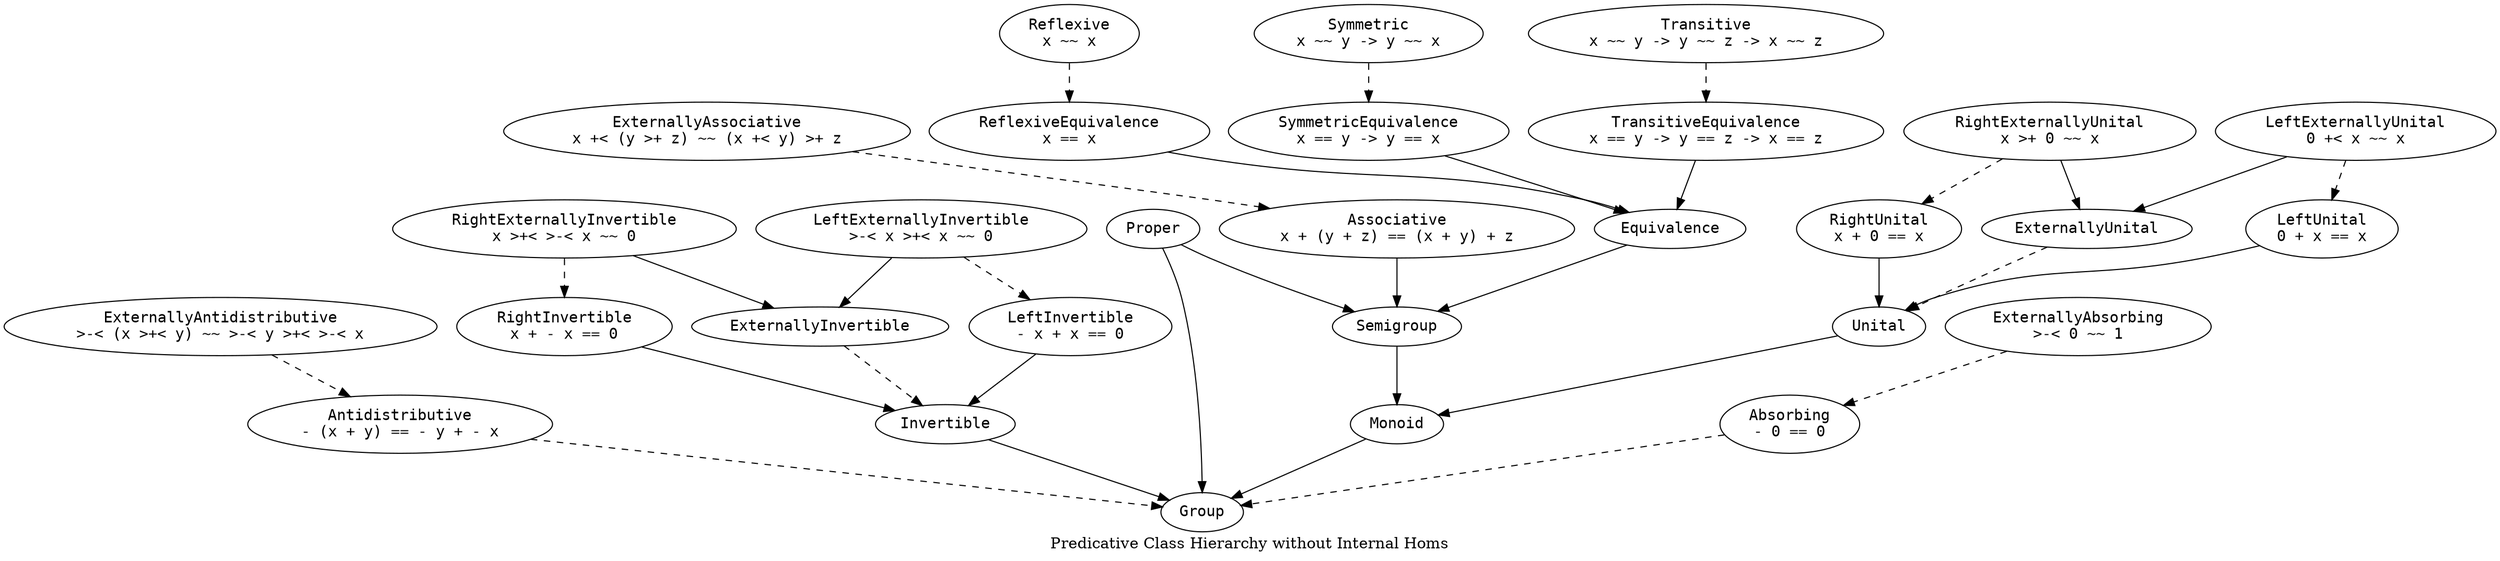 digraph Is {
  label = "Predicative Class Hierarchy without Internal Homs"

  node [fontname = monospace]

  Absorb [label = "Absorbing\n- 0 == 0"]
  Antidistr [label = "Antidistributive\n- (x + y) == - y + - x"]
  Assoc [label = "Associative\nx + (y + z) == (x + y) + z"]
  Eq [label = "Equivalence"]
  ExtAbsorb [label = "ExternallyAbsorbing\n>-< 0 ~~ 1"]
  ExtAntidistr [label = "ExternallyAntidistributive\n>-< (x >+< y) ~~ >-< y >+< >-< x"]
  ExtAssoc [label = "ExternallyAssociative\nx +< (y >+ z) ~~ (x +< y) >+ z"]
  ExtInv [label = "ExternallyInvertible"]
  ExtUnl [label = "ExternallyUnital"]
  Grp [label = "Group"]
  Inv [label = "Invertible"]
  LExtInv [label = "LeftExternallyInvertible\n>-< x >+< x ~~ 0"]
  LExtUnl [label = "LeftExternallyUnital\n0 +< x ~~ x"]
  LInv [label = "LeftInvertible\n- x + x == 0"]
  LUnl [label = "LeftUnital\n0 + x == x"]
  Mon [label = "Monoid"]
  Proper [label = "Proper"]
  RExtInv [label = "RightExternallyInvertible\nx >+< >-< x ~~ 0"]
  RExtUnl [label = "RightExternallyUnital\nx >+ 0 ~~ x"]
  RInv [label = "RightInvertible\nx + - x == 0"]
  RUnl [label = "RightUnital\nx + 0 == x"]
  Refl [label = "Reflexive\nx ~~ x"]
  ReflEq [label = "ReflexiveEquivalence\nx == x"]
  Sgrp [label = "Semigroup"]
  Sym [label = "Symmetric\nx ~~ y -> y ~~ x"]
  SymEq [label = "SymmetricEquivalence\nx == y -> y == x"]
  Trans [label = "Transitive\nx ~~ y -> y ~~ z -> x ~~ z"]
  TransEq [label = "TransitiveEquivalence\nx == y -> y == z -> x == z"]
  Unl [label = "Unital"]

  edge [style = solid]

  Assoc -> Sgrp
  Eq -> Sgrp
  Inv -> Grp
  LExtInv -> ExtInv
  LExtUnl -> ExtUnl
  LInv -> Inv
  LUnl -> Unl
  Mon -> Grp
  Proper -> Grp
  Proper -> Sgrp
  RExtInv -> ExtInv
  RExtUnl -> ExtUnl
  RInv -> Inv
  RUnl -> Unl
  ReflEq -> Eq
  Sgrp -> Mon
  SymEq -> Eq
  TransEq -> Eq
  Unl -> Mon

  edge [style = dashed]

  Absorb -> Grp
  Antidistr -> Grp
  ExtAbsorb -> Absorb
  ExtAntidistr -> Antidistr
  ExtAssoc -> Assoc
  ExtInv -> Inv
  ExtUnl -> Unl
  LExtInv -> LInv
  LExtUnl -> LUnl
  RExtInv -> RInv
  RExtUnl -> RUnl
  Refl -> ReflEq
  Sym -> SymEq
  Trans -> TransEq
}

